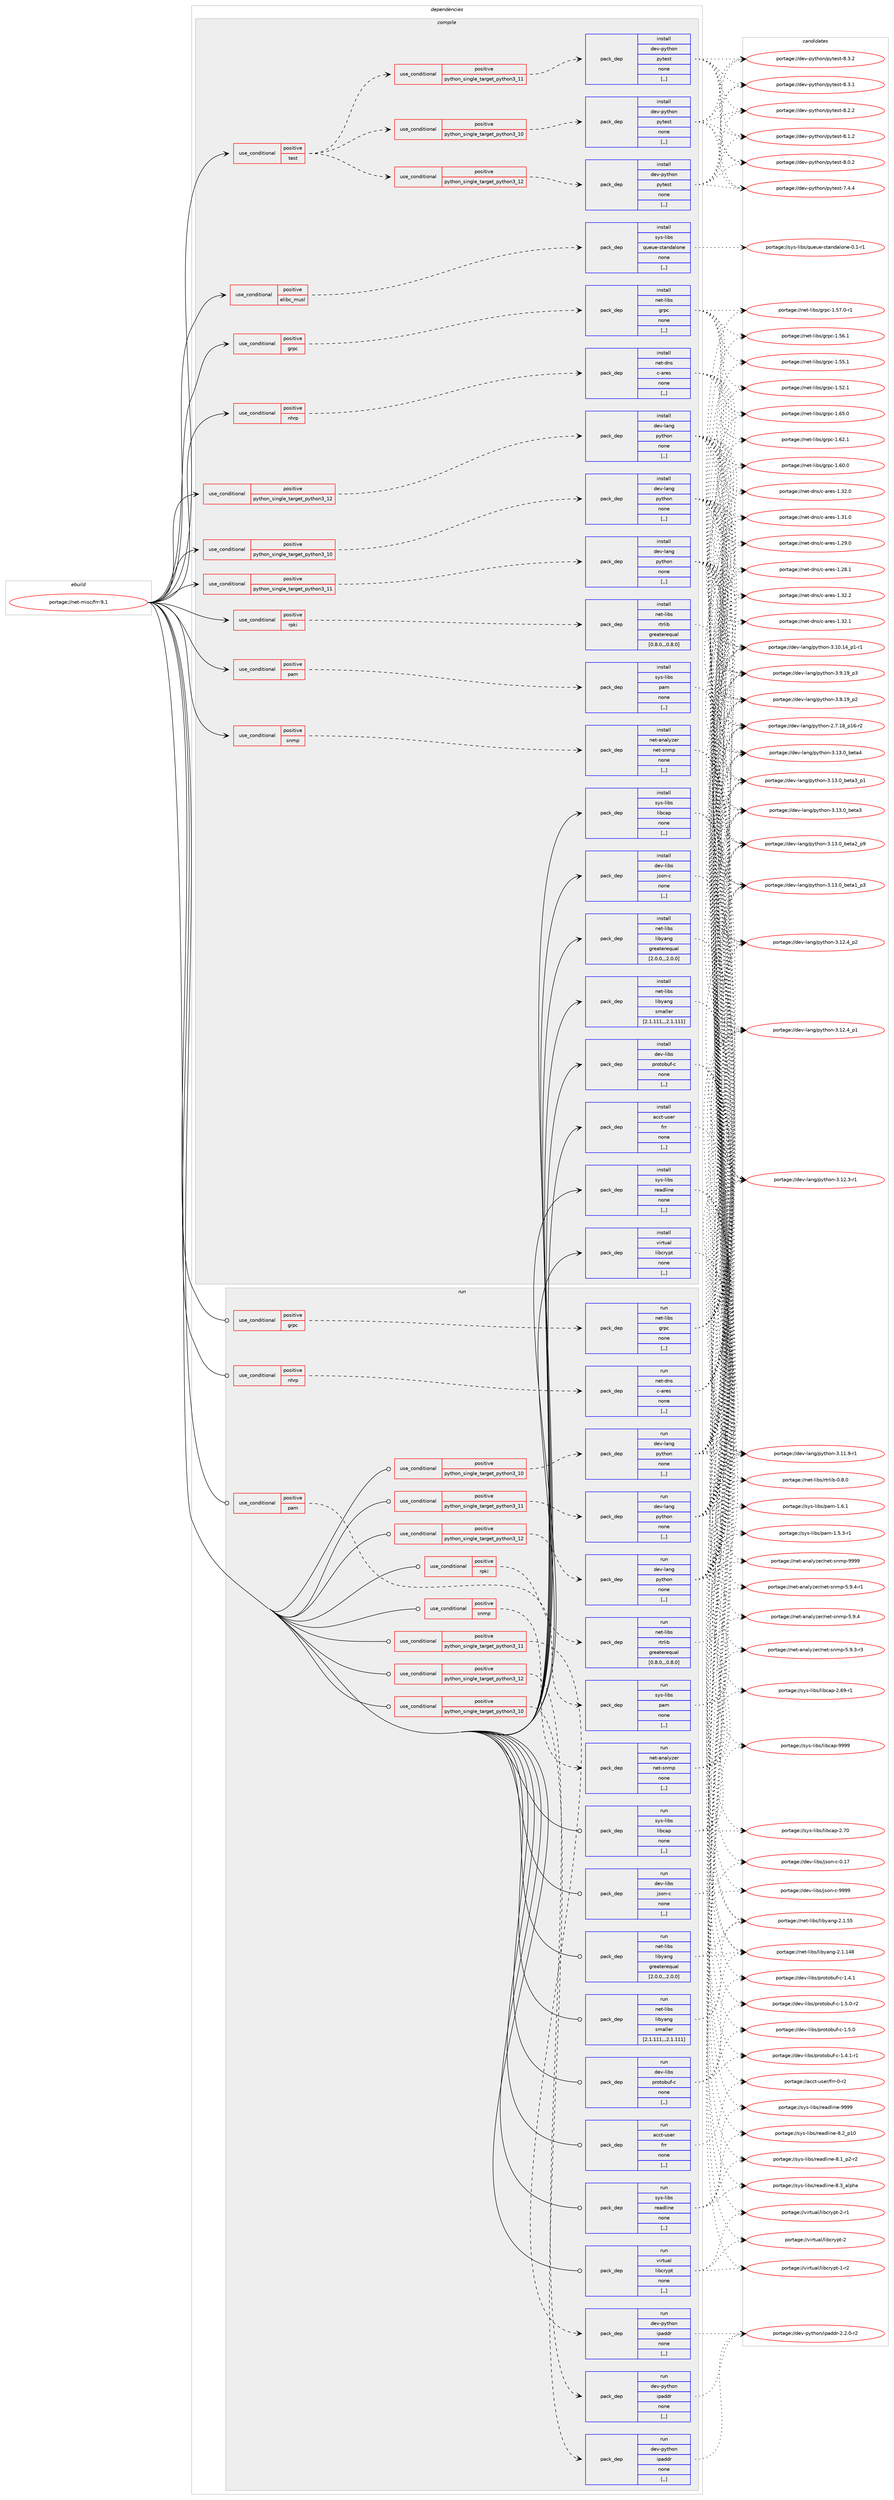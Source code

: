 digraph prolog {

# *************
# Graph options
# *************

newrank=true;
concentrate=true;
compound=true;
graph [rankdir=LR,fontname=Helvetica,fontsize=10,ranksep=1.5];#, ranksep=2.5, nodesep=0.2];
edge  [arrowhead=vee];
node  [fontname=Helvetica,fontsize=10];

# **********
# The ebuild
# **********

subgraph cluster_leftcol {
color=gray;
label=<<i>ebuild</i>>;
id [label="portage://net-misc/frr-9.1", color=red, width=4, href="../net-misc/frr-9.1.svg"];
}

# ****************
# The dependencies
# ****************

subgraph cluster_midcol {
color=gray;
label=<<i>dependencies</i>>;
subgraph cluster_compile {
fillcolor="#eeeeee";
style=filled;
label=<<i>compile</i>>;
subgraph cond97403 {
dependency370150 [label=<<TABLE BORDER="0" CELLBORDER="1" CELLSPACING="0" CELLPADDING="4"><TR><TD ROWSPAN="3" CELLPADDING="10">use_conditional</TD></TR><TR><TD>positive</TD></TR><TR><TD>elibc_musl</TD></TR></TABLE>>, shape=none, color=red];
subgraph pack270086 {
dependency370151 [label=<<TABLE BORDER="0" CELLBORDER="1" CELLSPACING="0" CELLPADDING="4" WIDTH="220"><TR><TD ROWSPAN="6" CELLPADDING="30">pack_dep</TD></TR><TR><TD WIDTH="110">install</TD></TR><TR><TD>sys-libs</TD></TR><TR><TD>queue-standalone</TD></TR><TR><TD>none</TD></TR><TR><TD>[,,]</TD></TR></TABLE>>, shape=none, color=blue];
}
dependency370150:e -> dependency370151:w [weight=20,style="dashed",arrowhead="vee"];
}
id:e -> dependency370150:w [weight=20,style="solid",arrowhead="vee"];
subgraph cond97404 {
dependency370152 [label=<<TABLE BORDER="0" CELLBORDER="1" CELLSPACING="0" CELLPADDING="4"><TR><TD ROWSPAN="3" CELLPADDING="10">use_conditional</TD></TR><TR><TD>positive</TD></TR><TR><TD>grpc</TD></TR></TABLE>>, shape=none, color=red];
subgraph pack270087 {
dependency370153 [label=<<TABLE BORDER="0" CELLBORDER="1" CELLSPACING="0" CELLPADDING="4" WIDTH="220"><TR><TD ROWSPAN="6" CELLPADDING="30">pack_dep</TD></TR><TR><TD WIDTH="110">install</TD></TR><TR><TD>net-libs</TD></TR><TR><TD>grpc</TD></TR><TR><TD>none</TD></TR><TR><TD>[,,]</TD></TR></TABLE>>, shape=none, color=blue];
}
dependency370152:e -> dependency370153:w [weight=20,style="dashed",arrowhead="vee"];
}
id:e -> dependency370152:w [weight=20,style="solid",arrowhead="vee"];
subgraph cond97405 {
dependency370154 [label=<<TABLE BORDER="0" CELLBORDER="1" CELLSPACING="0" CELLPADDING="4"><TR><TD ROWSPAN="3" CELLPADDING="10">use_conditional</TD></TR><TR><TD>positive</TD></TR><TR><TD>nhrp</TD></TR></TABLE>>, shape=none, color=red];
subgraph pack270088 {
dependency370155 [label=<<TABLE BORDER="0" CELLBORDER="1" CELLSPACING="0" CELLPADDING="4" WIDTH="220"><TR><TD ROWSPAN="6" CELLPADDING="30">pack_dep</TD></TR><TR><TD WIDTH="110">install</TD></TR><TR><TD>net-dns</TD></TR><TR><TD>c-ares</TD></TR><TR><TD>none</TD></TR><TR><TD>[,,]</TD></TR></TABLE>>, shape=none, color=blue];
}
dependency370154:e -> dependency370155:w [weight=20,style="dashed",arrowhead="vee"];
}
id:e -> dependency370154:w [weight=20,style="solid",arrowhead="vee"];
subgraph cond97406 {
dependency370156 [label=<<TABLE BORDER="0" CELLBORDER="1" CELLSPACING="0" CELLPADDING="4"><TR><TD ROWSPAN="3" CELLPADDING="10">use_conditional</TD></TR><TR><TD>positive</TD></TR><TR><TD>pam</TD></TR></TABLE>>, shape=none, color=red];
subgraph pack270089 {
dependency370157 [label=<<TABLE BORDER="0" CELLBORDER="1" CELLSPACING="0" CELLPADDING="4" WIDTH="220"><TR><TD ROWSPAN="6" CELLPADDING="30">pack_dep</TD></TR><TR><TD WIDTH="110">install</TD></TR><TR><TD>sys-libs</TD></TR><TR><TD>pam</TD></TR><TR><TD>none</TD></TR><TR><TD>[,,]</TD></TR></TABLE>>, shape=none, color=blue];
}
dependency370156:e -> dependency370157:w [weight=20,style="dashed",arrowhead="vee"];
}
id:e -> dependency370156:w [weight=20,style="solid",arrowhead="vee"];
subgraph cond97407 {
dependency370158 [label=<<TABLE BORDER="0" CELLBORDER="1" CELLSPACING="0" CELLPADDING="4"><TR><TD ROWSPAN="3" CELLPADDING="10">use_conditional</TD></TR><TR><TD>positive</TD></TR><TR><TD>python_single_target_python3_10</TD></TR></TABLE>>, shape=none, color=red];
subgraph pack270090 {
dependency370159 [label=<<TABLE BORDER="0" CELLBORDER="1" CELLSPACING="0" CELLPADDING="4" WIDTH="220"><TR><TD ROWSPAN="6" CELLPADDING="30">pack_dep</TD></TR><TR><TD WIDTH="110">install</TD></TR><TR><TD>dev-lang</TD></TR><TR><TD>python</TD></TR><TR><TD>none</TD></TR><TR><TD>[,,]</TD></TR></TABLE>>, shape=none, color=blue];
}
dependency370158:e -> dependency370159:w [weight=20,style="dashed",arrowhead="vee"];
}
id:e -> dependency370158:w [weight=20,style="solid",arrowhead="vee"];
subgraph cond97408 {
dependency370160 [label=<<TABLE BORDER="0" CELLBORDER="1" CELLSPACING="0" CELLPADDING="4"><TR><TD ROWSPAN="3" CELLPADDING="10">use_conditional</TD></TR><TR><TD>positive</TD></TR><TR><TD>python_single_target_python3_11</TD></TR></TABLE>>, shape=none, color=red];
subgraph pack270091 {
dependency370161 [label=<<TABLE BORDER="0" CELLBORDER="1" CELLSPACING="0" CELLPADDING="4" WIDTH="220"><TR><TD ROWSPAN="6" CELLPADDING="30">pack_dep</TD></TR><TR><TD WIDTH="110">install</TD></TR><TR><TD>dev-lang</TD></TR><TR><TD>python</TD></TR><TR><TD>none</TD></TR><TR><TD>[,,]</TD></TR></TABLE>>, shape=none, color=blue];
}
dependency370160:e -> dependency370161:w [weight=20,style="dashed",arrowhead="vee"];
}
id:e -> dependency370160:w [weight=20,style="solid",arrowhead="vee"];
subgraph cond97409 {
dependency370162 [label=<<TABLE BORDER="0" CELLBORDER="1" CELLSPACING="0" CELLPADDING="4"><TR><TD ROWSPAN="3" CELLPADDING="10">use_conditional</TD></TR><TR><TD>positive</TD></TR><TR><TD>python_single_target_python3_12</TD></TR></TABLE>>, shape=none, color=red];
subgraph pack270092 {
dependency370163 [label=<<TABLE BORDER="0" CELLBORDER="1" CELLSPACING="0" CELLPADDING="4" WIDTH="220"><TR><TD ROWSPAN="6" CELLPADDING="30">pack_dep</TD></TR><TR><TD WIDTH="110">install</TD></TR><TR><TD>dev-lang</TD></TR><TR><TD>python</TD></TR><TR><TD>none</TD></TR><TR><TD>[,,]</TD></TR></TABLE>>, shape=none, color=blue];
}
dependency370162:e -> dependency370163:w [weight=20,style="dashed",arrowhead="vee"];
}
id:e -> dependency370162:w [weight=20,style="solid",arrowhead="vee"];
subgraph cond97410 {
dependency370164 [label=<<TABLE BORDER="0" CELLBORDER="1" CELLSPACING="0" CELLPADDING="4"><TR><TD ROWSPAN="3" CELLPADDING="10">use_conditional</TD></TR><TR><TD>positive</TD></TR><TR><TD>rpki</TD></TR></TABLE>>, shape=none, color=red];
subgraph pack270093 {
dependency370165 [label=<<TABLE BORDER="0" CELLBORDER="1" CELLSPACING="0" CELLPADDING="4" WIDTH="220"><TR><TD ROWSPAN="6" CELLPADDING="30">pack_dep</TD></TR><TR><TD WIDTH="110">install</TD></TR><TR><TD>net-libs</TD></TR><TR><TD>rtrlib</TD></TR><TR><TD>greaterequal</TD></TR><TR><TD>[0.8.0,,,0.8.0]</TD></TR></TABLE>>, shape=none, color=blue];
}
dependency370164:e -> dependency370165:w [weight=20,style="dashed",arrowhead="vee"];
}
id:e -> dependency370164:w [weight=20,style="solid",arrowhead="vee"];
subgraph cond97411 {
dependency370166 [label=<<TABLE BORDER="0" CELLBORDER="1" CELLSPACING="0" CELLPADDING="4"><TR><TD ROWSPAN="3" CELLPADDING="10">use_conditional</TD></TR><TR><TD>positive</TD></TR><TR><TD>snmp</TD></TR></TABLE>>, shape=none, color=red];
subgraph pack270094 {
dependency370167 [label=<<TABLE BORDER="0" CELLBORDER="1" CELLSPACING="0" CELLPADDING="4" WIDTH="220"><TR><TD ROWSPAN="6" CELLPADDING="30">pack_dep</TD></TR><TR><TD WIDTH="110">install</TD></TR><TR><TD>net-analyzer</TD></TR><TR><TD>net-snmp</TD></TR><TR><TD>none</TD></TR><TR><TD>[,,]</TD></TR></TABLE>>, shape=none, color=blue];
}
dependency370166:e -> dependency370167:w [weight=20,style="dashed",arrowhead="vee"];
}
id:e -> dependency370166:w [weight=20,style="solid",arrowhead="vee"];
subgraph cond97412 {
dependency370168 [label=<<TABLE BORDER="0" CELLBORDER="1" CELLSPACING="0" CELLPADDING="4"><TR><TD ROWSPAN="3" CELLPADDING="10">use_conditional</TD></TR><TR><TD>positive</TD></TR><TR><TD>test</TD></TR></TABLE>>, shape=none, color=red];
subgraph cond97413 {
dependency370169 [label=<<TABLE BORDER="0" CELLBORDER="1" CELLSPACING="0" CELLPADDING="4"><TR><TD ROWSPAN="3" CELLPADDING="10">use_conditional</TD></TR><TR><TD>positive</TD></TR><TR><TD>python_single_target_python3_10</TD></TR></TABLE>>, shape=none, color=red];
subgraph pack270095 {
dependency370170 [label=<<TABLE BORDER="0" CELLBORDER="1" CELLSPACING="0" CELLPADDING="4" WIDTH="220"><TR><TD ROWSPAN="6" CELLPADDING="30">pack_dep</TD></TR><TR><TD WIDTH="110">install</TD></TR><TR><TD>dev-python</TD></TR><TR><TD>pytest</TD></TR><TR><TD>none</TD></TR><TR><TD>[,,]</TD></TR></TABLE>>, shape=none, color=blue];
}
dependency370169:e -> dependency370170:w [weight=20,style="dashed",arrowhead="vee"];
}
dependency370168:e -> dependency370169:w [weight=20,style="dashed",arrowhead="vee"];
subgraph cond97414 {
dependency370171 [label=<<TABLE BORDER="0" CELLBORDER="1" CELLSPACING="0" CELLPADDING="4"><TR><TD ROWSPAN="3" CELLPADDING="10">use_conditional</TD></TR><TR><TD>positive</TD></TR><TR><TD>python_single_target_python3_11</TD></TR></TABLE>>, shape=none, color=red];
subgraph pack270096 {
dependency370172 [label=<<TABLE BORDER="0" CELLBORDER="1" CELLSPACING="0" CELLPADDING="4" WIDTH="220"><TR><TD ROWSPAN="6" CELLPADDING="30">pack_dep</TD></TR><TR><TD WIDTH="110">install</TD></TR><TR><TD>dev-python</TD></TR><TR><TD>pytest</TD></TR><TR><TD>none</TD></TR><TR><TD>[,,]</TD></TR></TABLE>>, shape=none, color=blue];
}
dependency370171:e -> dependency370172:w [weight=20,style="dashed",arrowhead="vee"];
}
dependency370168:e -> dependency370171:w [weight=20,style="dashed",arrowhead="vee"];
subgraph cond97415 {
dependency370173 [label=<<TABLE BORDER="0" CELLBORDER="1" CELLSPACING="0" CELLPADDING="4"><TR><TD ROWSPAN="3" CELLPADDING="10">use_conditional</TD></TR><TR><TD>positive</TD></TR><TR><TD>python_single_target_python3_12</TD></TR></TABLE>>, shape=none, color=red];
subgraph pack270097 {
dependency370174 [label=<<TABLE BORDER="0" CELLBORDER="1" CELLSPACING="0" CELLPADDING="4" WIDTH="220"><TR><TD ROWSPAN="6" CELLPADDING="30">pack_dep</TD></TR><TR><TD WIDTH="110">install</TD></TR><TR><TD>dev-python</TD></TR><TR><TD>pytest</TD></TR><TR><TD>none</TD></TR><TR><TD>[,,]</TD></TR></TABLE>>, shape=none, color=blue];
}
dependency370173:e -> dependency370174:w [weight=20,style="dashed",arrowhead="vee"];
}
dependency370168:e -> dependency370173:w [weight=20,style="dashed",arrowhead="vee"];
}
id:e -> dependency370168:w [weight=20,style="solid",arrowhead="vee"];
subgraph pack270098 {
dependency370175 [label=<<TABLE BORDER="0" CELLBORDER="1" CELLSPACING="0" CELLPADDING="4" WIDTH="220"><TR><TD ROWSPAN="6" CELLPADDING="30">pack_dep</TD></TR><TR><TD WIDTH="110">install</TD></TR><TR><TD>acct-user</TD></TR><TR><TD>frr</TD></TR><TR><TD>none</TD></TR><TR><TD>[,,]</TD></TR></TABLE>>, shape=none, color=blue];
}
id:e -> dependency370175:w [weight=20,style="solid",arrowhead="vee"];
subgraph pack270099 {
dependency370176 [label=<<TABLE BORDER="0" CELLBORDER="1" CELLSPACING="0" CELLPADDING="4" WIDTH="220"><TR><TD ROWSPAN="6" CELLPADDING="30">pack_dep</TD></TR><TR><TD WIDTH="110">install</TD></TR><TR><TD>dev-libs</TD></TR><TR><TD>json-c</TD></TR><TR><TD>none</TD></TR><TR><TD>[,,]</TD></TR></TABLE>>, shape=none, color=blue];
}
id:e -> dependency370176:w [weight=20,style="solid",arrowhead="vee"];
subgraph pack270100 {
dependency370177 [label=<<TABLE BORDER="0" CELLBORDER="1" CELLSPACING="0" CELLPADDING="4" WIDTH="220"><TR><TD ROWSPAN="6" CELLPADDING="30">pack_dep</TD></TR><TR><TD WIDTH="110">install</TD></TR><TR><TD>dev-libs</TD></TR><TR><TD>protobuf-c</TD></TR><TR><TD>none</TD></TR><TR><TD>[,,]</TD></TR></TABLE>>, shape=none, color=blue];
}
id:e -> dependency370177:w [weight=20,style="solid",arrowhead="vee"];
subgraph pack270101 {
dependency370178 [label=<<TABLE BORDER="0" CELLBORDER="1" CELLSPACING="0" CELLPADDING="4" WIDTH="220"><TR><TD ROWSPAN="6" CELLPADDING="30">pack_dep</TD></TR><TR><TD WIDTH="110">install</TD></TR><TR><TD>net-libs</TD></TR><TR><TD>libyang</TD></TR><TR><TD>greaterequal</TD></TR><TR><TD>[2.0.0,,,2.0.0]</TD></TR></TABLE>>, shape=none, color=blue];
}
id:e -> dependency370178:w [weight=20,style="solid",arrowhead="vee"];
subgraph pack270102 {
dependency370179 [label=<<TABLE BORDER="0" CELLBORDER="1" CELLSPACING="0" CELLPADDING="4" WIDTH="220"><TR><TD ROWSPAN="6" CELLPADDING="30">pack_dep</TD></TR><TR><TD WIDTH="110">install</TD></TR><TR><TD>net-libs</TD></TR><TR><TD>libyang</TD></TR><TR><TD>smaller</TD></TR><TR><TD>[2.1.111,,,2.1.111]</TD></TR></TABLE>>, shape=none, color=blue];
}
id:e -> dependency370179:w [weight=20,style="solid",arrowhead="vee"];
subgraph pack270103 {
dependency370180 [label=<<TABLE BORDER="0" CELLBORDER="1" CELLSPACING="0" CELLPADDING="4" WIDTH="220"><TR><TD ROWSPAN="6" CELLPADDING="30">pack_dep</TD></TR><TR><TD WIDTH="110">install</TD></TR><TR><TD>sys-libs</TD></TR><TR><TD>libcap</TD></TR><TR><TD>none</TD></TR><TR><TD>[,,]</TD></TR></TABLE>>, shape=none, color=blue];
}
id:e -> dependency370180:w [weight=20,style="solid",arrowhead="vee"];
subgraph pack270104 {
dependency370181 [label=<<TABLE BORDER="0" CELLBORDER="1" CELLSPACING="0" CELLPADDING="4" WIDTH="220"><TR><TD ROWSPAN="6" CELLPADDING="30">pack_dep</TD></TR><TR><TD WIDTH="110">install</TD></TR><TR><TD>sys-libs</TD></TR><TR><TD>readline</TD></TR><TR><TD>none</TD></TR><TR><TD>[,,]</TD></TR></TABLE>>, shape=none, color=blue];
}
id:e -> dependency370181:w [weight=20,style="solid",arrowhead="vee"];
subgraph pack270105 {
dependency370182 [label=<<TABLE BORDER="0" CELLBORDER="1" CELLSPACING="0" CELLPADDING="4" WIDTH="220"><TR><TD ROWSPAN="6" CELLPADDING="30">pack_dep</TD></TR><TR><TD WIDTH="110">install</TD></TR><TR><TD>virtual</TD></TR><TR><TD>libcrypt</TD></TR><TR><TD>none</TD></TR><TR><TD>[,,]</TD></TR></TABLE>>, shape=none, color=blue];
}
id:e -> dependency370182:w [weight=20,style="solid",arrowhead="vee"];
}
subgraph cluster_compileandrun {
fillcolor="#eeeeee";
style=filled;
label=<<i>compile and run</i>>;
}
subgraph cluster_run {
fillcolor="#eeeeee";
style=filled;
label=<<i>run</i>>;
subgraph cond97416 {
dependency370183 [label=<<TABLE BORDER="0" CELLBORDER="1" CELLSPACING="0" CELLPADDING="4"><TR><TD ROWSPAN="3" CELLPADDING="10">use_conditional</TD></TR><TR><TD>positive</TD></TR><TR><TD>grpc</TD></TR></TABLE>>, shape=none, color=red];
subgraph pack270106 {
dependency370184 [label=<<TABLE BORDER="0" CELLBORDER="1" CELLSPACING="0" CELLPADDING="4" WIDTH="220"><TR><TD ROWSPAN="6" CELLPADDING="30">pack_dep</TD></TR><TR><TD WIDTH="110">run</TD></TR><TR><TD>net-libs</TD></TR><TR><TD>grpc</TD></TR><TR><TD>none</TD></TR><TR><TD>[,,]</TD></TR></TABLE>>, shape=none, color=blue];
}
dependency370183:e -> dependency370184:w [weight=20,style="dashed",arrowhead="vee"];
}
id:e -> dependency370183:w [weight=20,style="solid",arrowhead="odot"];
subgraph cond97417 {
dependency370185 [label=<<TABLE BORDER="0" CELLBORDER="1" CELLSPACING="0" CELLPADDING="4"><TR><TD ROWSPAN="3" CELLPADDING="10">use_conditional</TD></TR><TR><TD>positive</TD></TR><TR><TD>nhrp</TD></TR></TABLE>>, shape=none, color=red];
subgraph pack270107 {
dependency370186 [label=<<TABLE BORDER="0" CELLBORDER="1" CELLSPACING="0" CELLPADDING="4" WIDTH="220"><TR><TD ROWSPAN="6" CELLPADDING="30">pack_dep</TD></TR><TR><TD WIDTH="110">run</TD></TR><TR><TD>net-dns</TD></TR><TR><TD>c-ares</TD></TR><TR><TD>none</TD></TR><TR><TD>[,,]</TD></TR></TABLE>>, shape=none, color=blue];
}
dependency370185:e -> dependency370186:w [weight=20,style="dashed",arrowhead="vee"];
}
id:e -> dependency370185:w [weight=20,style="solid",arrowhead="odot"];
subgraph cond97418 {
dependency370187 [label=<<TABLE BORDER="0" CELLBORDER="1" CELLSPACING="0" CELLPADDING="4"><TR><TD ROWSPAN="3" CELLPADDING="10">use_conditional</TD></TR><TR><TD>positive</TD></TR><TR><TD>pam</TD></TR></TABLE>>, shape=none, color=red];
subgraph pack270108 {
dependency370188 [label=<<TABLE BORDER="0" CELLBORDER="1" CELLSPACING="0" CELLPADDING="4" WIDTH="220"><TR><TD ROWSPAN="6" CELLPADDING="30">pack_dep</TD></TR><TR><TD WIDTH="110">run</TD></TR><TR><TD>sys-libs</TD></TR><TR><TD>pam</TD></TR><TR><TD>none</TD></TR><TR><TD>[,,]</TD></TR></TABLE>>, shape=none, color=blue];
}
dependency370187:e -> dependency370188:w [weight=20,style="dashed",arrowhead="vee"];
}
id:e -> dependency370187:w [weight=20,style="solid",arrowhead="odot"];
subgraph cond97419 {
dependency370189 [label=<<TABLE BORDER="0" CELLBORDER="1" CELLSPACING="0" CELLPADDING="4"><TR><TD ROWSPAN="3" CELLPADDING="10">use_conditional</TD></TR><TR><TD>positive</TD></TR><TR><TD>python_single_target_python3_10</TD></TR></TABLE>>, shape=none, color=red];
subgraph pack270109 {
dependency370190 [label=<<TABLE BORDER="0" CELLBORDER="1" CELLSPACING="0" CELLPADDING="4" WIDTH="220"><TR><TD ROWSPAN="6" CELLPADDING="30">pack_dep</TD></TR><TR><TD WIDTH="110">run</TD></TR><TR><TD>dev-lang</TD></TR><TR><TD>python</TD></TR><TR><TD>none</TD></TR><TR><TD>[,,]</TD></TR></TABLE>>, shape=none, color=blue];
}
dependency370189:e -> dependency370190:w [weight=20,style="dashed",arrowhead="vee"];
}
id:e -> dependency370189:w [weight=20,style="solid",arrowhead="odot"];
subgraph cond97420 {
dependency370191 [label=<<TABLE BORDER="0" CELLBORDER="1" CELLSPACING="0" CELLPADDING="4"><TR><TD ROWSPAN="3" CELLPADDING="10">use_conditional</TD></TR><TR><TD>positive</TD></TR><TR><TD>python_single_target_python3_10</TD></TR></TABLE>>, shape=none, color=red];
subgraph pack270110 {
dependency370192 [label=<<TABLE BORDER="0" CELLBORDER="1" CELLSPACING="0" CELLPADDING="4" WIDTH="220"><TR><TD ROWSPAN="6" CELLPADDING="30">pack_dep</TD></TR><TR><TD WIDTH="110">run</TD></TR><TR><TD>dev-python</TD></TR><TR><TD>ipaddr</TD></TR><TR><TD>none</TD></TR><TR><TD>[,,]</TD></TR></TABLE>>, shape=none, color=blue];
}
dependency370191:e -> dependency370192:w [weight=20,style="dashed",arrowhead="vee"];
}
id:e -> dependency370191:w [weight=20,style="solid",arrowhead="odot"];
subgraph cond97421 {
dependency370193 [label=<<TABLE BORDER="0" CELLBORDER="1" CELLSPACING="0" CELLPADDING="4"><TR><TD ROWSPAN="3" CELLPADDING="10">use_conditional</TD></TR><TR><TD>positive</TD></TR><TR><TD>python_single_target_python3_11</TD></TR></TABLE>>, shape=none, color=red];
subgraph pack270111 {
dependency370194 [label=<<TABLE BORDER="0" CELLBORDER="1" CELLSPACING="0" CELLPADDING="4" WIDTH="220"><TR><TD ROWSPAN="6" CELLPADDING="30">pack_dep</TD></TR><TR><TD WIDTH="110">run</TD></TR><TR><TD>dev-lang</TD></TR><TR><TD>python</TD></TR><TR><TD>none</TD></TR><TR><TD>[,,]</TD></TR></TABLE>>, shape=none, color=blue];
}
dependency370193:e -> dependency370194:w [weight=20,style="dashed",arrowhead="vee"];
}
id:e -> dependency370193:w [weight=20,style="solid",arrowhead="odot"];
subgraph cond97422 {
dependency370195 [label=<<TABLE BORDER="0" CELLBORDER="1" CELLSPACING="0" CELLPADDING="4"><TR><TD ROWSPAN="3" CELLPADDING="10">use_conditional</TD></TR><TR><TD>positive</TD></TR><TR><TD>python_single_target_python3_11</TD></TR></TABLE>>, shape=none, color=red];
subgraph pack270112 {
dependency370196 [label=<<TABLE BORDER="0" CELLBORDER="1" CELLSPACING="0" CELLPADDING="4" WIDTH="220"><TR><TD ROWSPAN="6" CELLPADDING="30">pack_dep</TD></TR><TR><TD WIDTH="110">run</TD></TR><TR><TD>dev-python</TD></TR><TR><TD>ipaddr</TD></TR><TR><TD>none</TD></TR><TR><TD>[,,]</TD></TR></TABLE>>, shape=none, color=blue];
}
dependency370195:e -> dependency370196:w [weight=20,style="dashed",arrowhead="vee"];
}
id:e -> dependency370195:w [weight=20,style="solid",arrowhead="odot"];
subgraph cond97423 {
dependency370197 [label=<<TABLE BORDER="0" CELLBORDER="1" CELLSPACING="0" CELLPADDING="4"><TR><TD ROWSPAN="3" CELLPADDING="10">use_conditional</TD></TR><TR><TD>positive</TD></TR><TR><TD>python_single_target_python3_12</TD></TR></TABLE>>, shape=none, color=red];
subgraph pack270113 {
dependency370198 [label=<<TABLE BORDER="0" CELLBORDER="1" CELLSPACING="0" CELLPADDING="4" WIDTH="220"><TR><TD ROWSPAN="6" CELLPADDING="30">pack_dep</TD></TR><TR><TD WIDTH="110">run</TD></TR><TR><TD>dev-lang</TD></TR><TR><TD>python</TD></TR><TR><TD>none</TD></TR><TR><TD>[,,]</TD></TR></TABLE>>, shape=none, color=blue];
}
dependency370197:e -> dependency370198:w [weight=20,style="dashed",arrowhead="vee"];
}
id:e -> dependency370197:w [weight=20,style="solid",arrowhead="odot"];
subgraph cond97424 {
dependency370199 [label=<<TABLE BORDER="0" CELLBORDER="1" CELLSPACING="0" CELLPADDING="4"><TR><TD ROWSPAN="3" CELLPADDING="10">use_conditional</TD></TR><TR><TD>positive</TD></TR><TR><TD>python_single_target_python3_12</TD></TR></TABLE>>, shape=none, color=red];
subgraph pack270114 {
dependency370200 [label=<<TABLE BORDER="0" CELLBORDER="1" CELLSPACING="0" CELLPADDING="4" WIDTH="220"><TR><TD ROWSPAN="6" CELLPADDING="30">pack_dep</TD></TR><TR><TD WIDTH="110">run</TD></TR><TR><TD>dev-python</TD></TR><TR><TD>ipaddr</TD></TR><TR><TD>none</TD></TR><TR><TD>[,,]</TD></TR></TABLE>>, shape=none, color=blue];
}
dependency370199:e -> dependency370200:w [weight=20,style="dashed",arrowhead="vee"];
}
id:e -> dependency370199:w [weight=20,style="solid",arrowhead="odot"];
subgraph cond97425 {
dependency370201 [label=<<TABLE BORDER="0" CELLBORDER="1" CELLSPACING="0" CELLPADDING="4"><TR><TD ROWSPAN="3" CELLPADDING="10">use_conditional</TD></TR><TR><TD>positive</TD></TR><TR><TD>rpki</TD></TR></TABLE>>, shape=none, color=red];
subgraph pack270115 {
dependency370202 [label=<<TABLE BORDER="0" CELLBORDER="1" CELLSPACING="0" CELLPADDING="4" WIDTH="220"><TR><TD ROWSPAN="6" CELLPADDING="30">pack_dep</TD></TR><TR><TD WIDTH="110">run</TD></TR><TR><TD>net-libs</TD></TR><TR><TD>rtrlib</TD></TR><TR><TD>greaterequal</TD></TR><TR><TD>[0.8.0,,,0.8.0]</TD></TR></TABLE>>, shape=none, color=blue];
}
dependency370201:e -> dependency370202:w [weight=20,style="dashed",arrowhead="vee"];
}
id:e -> dependency370201:w [weight=20,style="solid",arrowhead="odot"];
subgraph cond97426 {
dependency370203 [label=<<TABLE BORDER="0" CELLBORDER="1" CELLSPACING="0" CELLPADDING="4"><TR><TD ROWSPAN="3" CELLPADDING="10">use_conditional</TD></TR><TR><TD>positive</TD></TR><TR><TD>snmp</TD></TR></TABLE>>, shape=none, color=red];
subgraph pack270116 {
dependency370204 [label=<<TABLE BORDER="0" CELLBORDER="1" CELLSPACING="0" CELLPADDING="4" WIDTH="220"><TR><TD ROWSPAN="6" CELLPADDING="30">pack_dep</TD></TR><TR><TD WIDTH="110">run</TD></TR><TR><TD>net-analyzer</TD></TR><TR><TD>net-snmp</TD></TR><TR><TD>none</TD></TR><TR><TD>[,,]</TD></TR></TABLE>>, shape=none, color=blue];
}
dependency370203:e -> dependency370204:w [weight=20,style="dashed",arrowhead="vee"];
}
id:e -> dependency370203:w [weight=20,style="solid",arrowhead="odot"];
subgraph pack270117 {
dependency370205 [label=<<TABLE BORDER="0" CELLBORDER="1" CELLSPACING="0" CELLPADDING="4" WIDTH="220"><TR><TD ROWSPAN="6" CELLPADDING="30">pack_dep</TD></TR><TR><TD WIDTH="110">run</TD></TR><TR><TD>acct-user</TD></TR><TR><TD>frr</TD></TR><TR><TD>none</TD></TR><TR><TD>[,,]</TD></TR></TABLE>>, shape=none, color=blue];
}
id:e -> dependency370205:w [weight=20,style="solid",arrowhead="odot"];
subgraph pack270118 {
dependency370206 [label=<<TABLE BORDER="0" CELLBORDER="1" CELLSPACING="0" CELLPADDING="4" WIDTH="220"><TR><TD ROWSPAN="6" CELLPADDING="30">pack_dep</TD></TR><TR><TD WIDTH="110">run</TD></TR><TR><TD>dev-libs</TD></TR><TR><TD>json-c</TD></TR><TR><TD>none</TD></TR><TR><TD>[,,]</TD></TR></TABLE>>, shape=none, color=blue];
}
id:e -> dependency370206:w [weight=20,style="solid",arrowhead="odot"];
subgraph pack270119 {
dependency370207 [label=<<TABLE BORDER="0" CELLBORDER="1" CELLSPACING="0" CELLPADDING="4" WIDTH="220"><TR><TD ROWSPAN="6" CELLPADDING="30">pack_dep</TD></TR><TR><TD WIDTH="110">run</TD></TR><TR><TD>dev-libs</TD></TR><TR><TD>protobuf-c</TD></TR><TR><TD>none</TD></TR><TR><TD>[,,]</TD></TR></TABLE>>, shape=none, color=blue];
}
id:e -> dependency370207:w [weight=20,style="solid",arrowhead="odot"];
subgraph pack270120 {
dependency370208 [label=<<TABLE BORDER="0" CELLBORDER="1" CELLSPACING="0" CELLPADDING="4" WIDTH="220"><TR><TD ROWSPAN="6" CELLPADDING="30">pack_dep</TD></TR><TR><TD WIDTH="110">run</TD></TR><TR><TD>net-libs</TD></TR><TR><TD>libyang</TD></TR><TR><TD>greaterequal</TD></TR><TR><TD>[2.0.0,,,2.0.0]</TD></TR></TABLE>>, shape=none, color=blue];
}
id:e -> dependency370208:w [weight=20,style="solid",arrowhead="odot"];
subgraph pack270121 {
dependency370209 [label=<<TABLE BORDER="0" CELLBORDER="1" CELLSPACING="0" CELLPADDING="4" WIDTH="220"><TR><TD ROWSPAN="6" CELLPADDING="30">pack_dep</TD></TR><TR><TD WIDTH="110">run</TD></TR><TR><TD>net-libs</TD></TR><TR><TD>libyang</TD></TR><TR><TD>smaller</TD></TR><TR><TD>[2.1.111,,,2.1.111]</TD></TR></TABLE>>, shape=none, color=blue];
}
id:e -> dependency370209:w [weight=20,style="solid",arrowhead="odot"];
subgraph pack270122 {
dependency370210 [label=<<TABLE BORDER="0" CELLBORDER="1" CELLSPACING="0" CELLPADDING="4" WIDTH="220"><TR><TD ROWSPAN="6" CELLPADDING="30">pack_dep</TD></TR><TR><TD WIDTH="110">run</TD></TR><TR><TD>sys-libs</TD></TR><TR><TD>libcap</TD></TR><TR><TD>none</TD></TR><TR><TD>[,,]</TD></TR></TABLE>>, shape=none, color=blue];
}
id:e -> dependency370210:w [weight=20,style="solid",arrowhead="odot"];
subgraph pack270123 {
dependency370211 [label=<<TABLE BORDER="0" CELLBORDER="1" CELLSPACING="0" CELLPADDING="4" WIDTH="220"><TR><TD ROWSPAN="6" CELLPADDING="30">pack_dep</TD></TR><TR><TD WIDTH="110">run</TD></TR><TR><TD>sys-libs</TD></TR><TR><TD>readline</TD></TR><TR><TD>none</TD></TR><TR><TD>[,,]</TD></TR></TABLE>>, shape=none, color=blue];
}
id:e -> dependency370211:w [weight=20,style="solid",arrowhead="odot"];
subgraph pack270124 {
dependency370212 [label=<<TABLE BORDER="0" CELLBORDER="1" CELLSPACING="0" CELLPADDING="4" WIDTH="220"><TR><TD ROWSPAN="6" CELLPADDING="30">pack_dep</TD></TR><TR><TD WIDTH="110">run</TD></TR><TR><TD>virtual</TD></TR><TR><TD>libcrypt</TD></TR><TR><TD>none</TD></TR><TR><TD>[,,]</TD></TR></TABLE>>, shape=none, color=blue];
}
id:e -> dependency370212:w [weight=20,style="solid",arrowhead="odot"];
}
}

# **************
# The candidates
# **************

subgraph cluster_choices {
rank=same;
color=gray;
label=<<i>candidates</i>>;

subgraph choice270086 {
color=black;
nodesep=1;
choice115121115451081059811547113117101117101451151169711010097108111110101454846494511449 [label="portage://sys-libs/queue-standalone-0.1-r1", color=red, width=4,href="../sys-libs/queue-standalone-0.1-r1.svg"];
dependency370151:e -> choice115121115451081059811547113117101117101451151169711010097108111110101454846494511449:w [style=dotted,weight="100"];
}
subgraph choice270087 {
color=black;
nodesep=1;
choice1101011164510810598115471031141129945494654534648 [label="portage://net-libs/grpc-1.65.0", color=red, width=4,href="../net-libs/grpc-1.65.0.svg"];
choice1101011164510810598115471031141129945494654504649 [label="portage://net-libs/grpc-1.62.1", color=red, width=4,href="../net-libs/grpc-1.62.1.svg"];
choice1101011164510810598115471031141129945494654484648 [label="portage://net-libs/grpc-1.60.0", color=red, width=4,href="../net-libs/grpc-1.60.0.svg"];
choice11010111645108105981154710311411299454946535546484511449 [label="portage://net-libs/grpc-1.57.0-r1", color=red, width=4,href="../net-libs/grpc-1.57.0-r1.svg"];
choice1101011164510810598115471031141129945494653544649 [label="portage://net-libs/grpc-1.56.1", color=red, width=4,href="../net-libs/grpc-1.56.1.svg"];
choice1101011164510810598115471031141129945494653534649 [label="portage://net-libs/grpc-1.55.1", color=red, width=4,href="../net-libs/grpc-1.55.1.svg"];
choice1101011164510810598115471031141129945494653504649 [label="portage://net-libs/grpc-1.52.1", color=red, width=4,href="../net-libs/grpc-1.52.1.svg"];
dependency370153:e -> choice1101011164510810598115471031141129945494654534648:w [style=dotted,weight="100"];
dependency370153:e -> choice1101011164510810598115471031141129945494654504649:w [style=dotted,weight="100"];
dependency370153:e -> choice1101011164510810598115471031141129945494654484648:w [style=dotted,weight="100"];
dependency370153:e -> choice11010111645108105981154710311411299454946535546484511449:w [style=dotted,weight="100"];
dependency370153:e -> choice1101011164510810598115471031141129945494653544649:w [style=dotted,weight="100"];
dependency370153:e -> choice1101011164510810598115471031141129945494653534649:w [style=dotted,weight="100"];
dependency370153:e -> choice1101011164510810598115471031141129945494653504649:w [style=dotted,weight="100"];
}
subgraph choice270088 {
color=black;
nodesep=1;
choice110101116451001101154799459711410111545494651504650 [label="portage://net-dns/c-ares-1.32.2", color=red, width=4,href="../net-dns/c-ares-1.32.2.svg"];
choice110101116451001101154799459711410111545494651504649 [label="portage://net-dns/c-ares-1.32.1", color=red, width=4,href="../net-dns/c-ares-1.32.1.svg"];
choice110101116451001101154799459711410111545494651504648 [label="portage://net-dns/c-ares-1.32.0", color=red, width=4,href="../net-dns/c-ares-1.32.0.svg"];
choice110101116451001101154799459711410111545494651494648 [label="portage://net-dns/c-ares-1.31.0", color=red, width=4,href="../net-dns/c-ares-1.31.0.svg"];
choice110101116451001101154799459711410111545494650574648 [label="portage://net-dns/c-ares-1.29.0", color=red, width=4,href="../net-dns/c-ares-1.29.0.svg"];
choice110101116451001101154799459711410111545494650564649 [label="portage://net-dns/c-ares-1.28.1", color=red, width=4,href="../net-dns/c-ares-1.28.1.svg"];
dependency370155:e -> choice110101116451001101154799459711410111545494651504650:w [style=dotted,weight="100"];
dependency370155:e -> choice110101116451001101154799459711410111545494651504649:w [style=dotted,weight="100"];
dependency370155:e -> choice110101116451001101154799459711410111545494651504648:w [style=dotted,weight="100"];
dependency370155:e -> choice110101116451001101154799459711410111545494651494648:w [style=dotted,weight="100"];
dependency370155:e -> choice110101116451001101154799459711410111545494650574648:w [style=dotted,weight="100"];
dependency370155:e -> choice110101116451001101154799459711410111545494650564649:w [style=dotted,weight="100"];
}
subgraph choice270089 {
color=black;
nodesep=1;
choice11512111545108105981154711297109454946544649 [label="portage://sys-libs/pam-1.6.1", color=red, width=4,href="../sys-libs/pam-1.6.1.svg"];
choice115121115451081059811547112971094549465346514511449 [label="portage://sys-libs/pam-1.5.3-r1", color=red, width=4,href="../sys-libs/pam-1.5.3-r1.svg"];
dependency370157:e -> choice11512111545108105981154711297109454946544649:w [style=dotted,weight="100"];
dependency370157:e -> choice115121115451081059811547112971094549465346514511449:w [style=dotted,weight="100"];
}
subgraph choice270090 {
color=black;
nodesep=1;
choice1001011184510897110103471121211161041111104551464951464895981011169752 [label="portage://dev-lang/python-3.13.0_beta4", color=red, width=4,href="../dev-lang/python-3.13.0_beta4.svg"];
choice10010111845108971101034711212111610411111045514649514648959810111697519511249 [label="portage://dev-lang/python-3.13.0_beta3_p1", color=red, width=4,href="../dev-lang/python-3.13.0_beta3_p1.svg"];
choice1001011184510897110103471121211161041111104551464951464895981011169751 [label="portage://dev-lang/python-3.13.0_beta3", color=red, width=4,href="../dev-lang/python-3.13.0_beta3.svg"];
choice10010111845108971101034711212111610411111045514649514648959810111697509511257 [label="portage://dev-lang/python-3.13.0_beta2_p9", color=red, width=4,href="../dev-lang/python-3.13.0_beta2_p9.svg"];
choice10010111845108971101034711212111610411111045514649514648959810111697499511251 [label="portage://dev-lang/python-3.13.0_beta1_p3", color=red, width=4,href="../dev-lang/python-3.13.0_beta1_p3.svg"];
choice100101118451089711010347112121116104111110455146495046529511250 [label="portage://dev-lang/python-3.12.4_p2", color=red, width=4,href="../dev-lang/python-3.12.4_p2.svg"];
choice100101118451089711010347112121116104111110455146495046529511249 [label="portage://dev-lang/python-3.12.4_p1", color=red, width=4,href="../dev-lang/python-3.12.4_p1.svg"];
choice100101118451089711010347112121116104111110455146495046514511449 [label="portage://dev-lang/python-3.12.3-r1", color=red, width=4,href="../dev-lang/python-3.12.3-r1.svg"];
choice100101118451089711010347112121116104111110455146494946574511449 [label="portage://dev-lang/python-3.11.9-r1", color=red, width=4,href="../dev-lang/python-3.11.9-r1.svg"];
choice100101118451089711010347112121116104111110455146494846495295112494511449 [label="portage://dev-lang/python-3.10.14_p1-r1", color=red, width=4,href="../dev-lang/python-3.10.14_p1-r1.svg"];
choice100101118451089711010347112121116104111110455146574649579511251 [label="portage://dev-lang/python-3.9.19_p3", color=red, width=4,href="../dev-lang/python-3.9.19_p3.svg"];
choice100101118451089711010347112121116104111110455146564649579511250 [label="portage://dev-lang/python-3.8.19_p2", color=red, width=4,href="../dev-lang/python-3.8.19_p2.svg"];
choice100101118451089711010347112121116104111110455046554649569511249544511450 [label="portage://dev-lang/python-2.7.18_p16-r2", color=red, width=4,href="../dev-lang/python-2.7.18_p16-r2.svg"];
dependency370159:e -> choice1001011184510897110103471121211161041111104551464951464895981011169752:w [style=dotted,weight="100"];
dependency370159:e -> choice10010111845108971101034711212111610411111045514649514648959810111697519511249:w [style=dotted,weight="100"];
dependency370159:e -> choice1001011184510897110103471121211161041111104551464951464895981011169751:w [style=dotted,weight="100"];
dependency370159:e -> choice10010111845108971101034711212111610411111045514649514648959810111697509511257:w [style=dotted,weight="100"];
dependency370159:e -> choice10010111845108971101034711212111610411111045514649514648959810111697499511251:w [style=dotted,weight="100"];
dependency370159:e -> choice100101118451089711010347112121116104111110455146495046529511250:w [style=dotted,weight="100"];
dependency370159:e -> choice100101118451089711010347112121116104111110455146495046529511249:w [style=dotted,weight="100"];
dependency370159:e -> choice100101118451089711010347112121116104111110455146495046514511449:w [style=dotted,weight="100"];
dependency370159:e -> choice100101118451089711010347112121116104111110455146494946574511449:w [style=dotted,weight="100"];
dependency370159:e -> choice100101118451089711010347112121116104111110455146494846495295112494511449:w [style=dotted,weight="100"];
dependency370159:e -> choice100101118451089711010347112121116104111110455146574649579511251:w [style=dotted,weight="100"];
dependency370159:e -> choice100101118451089711010347112121116104111110455146564649579511250:w [style=dotted,weight="100"];
dependency370159:e -> choice100101118451089711010347112121116104111110455046554649569511249544511450:w [style=dotted,weight="100"];
}
subgraph choice270091 {
color=black;
nodesep=1;
choice1001011184510897110103471121211161041111104551464951464895981011169752 [label="portage://dev-lang/python-3.13.0_beta4", color=red, width=4,href="../dev-lang/python-3.13.0_beta4.svg"];
choice10010111845108971101034711212111610411111045514649514648959810111697519511249 [label="portage://dev-lang/python-3.13.0_beta3_p1", color=red, width=4,href="../dev-lang/python-3.13.0_beta3_p1.svg"];
choice1001011184510897110103471121211161041111104551464951464895981011169751 [label="portage://dev-lang/python-3.13.0_beta3", color=red, width=4,href="../dev-lang/python-3.13.0_beta3.svg"];
choice10010111845108971101034711212111610411111045514649514648959810111697509511257 [label="portage://dev-lang/python-3.13.0_beta2_p9", color=red, width=4,href="../dev-lang/python-3.13.0_beta2_p9.svg"];
choice10010111845108971101034711212111610411111045514649514648959810111697499511251 [label="portage://dev-lang/python-3.13.0_beta1_p3", color=red, width=4,href="../dev-lang/python-3.13.0_beta1_p3.svg"];
choice100101118451089711010347112121116104111110455146495046529511250 [label="portage://dev-lang/python-3.12.4_p2", color=red, width=4,href="../dev-lang/python-3.12.4_p2.svg"];
choice100101118451089711010347112121116104111110455146495046529511249 [label="portage://dev-lang/python-3.12.4_p1", color=red, width=4,href="../dev-lang/python-3.12.4_p1.svg"];
choice100101118451089711010347112121116104111110455146495046514511449 [label="portage://dev-lang/python-3.12.3-r1", color=red, width=4,href="../dev-lang/python-3.12.3-r1.svg"];
choice100101118451089711010347112121116104111110455146494946574511449 [label="portage://dev-lang/python-3.11.9-r1", color=red, width=4,href="../dev-lang/python-3.11.9-r1.svg"];
choice100101118451089711010347112121116104111110455146494846495295112494511449 [label="portage://dev-lang/python-3.10.14_p1-r1", color=red, width=4,href="../dev-lang/python-3.10.14_p1-r1.svg"];
choice100101118451089711010347112121116104111110455146574649579511251 [label="portage://dev-lang/python-3.9.19_p3", color=red, width=4,href="../dev-lang/python-3.9.19_p3.svg"];
choice100101118451089711010347112121116104111110455146564649579511250 [label="portage://dev-lang/python-3.8.19_p2", color=red, width=4,href="../dev-lang/python-3.8.19_p2.svg"];
choice100101118451089711010347112121116104111110455046554649569511249544511450 [label="portage://dev-lang/python-2.7.18_p16-r2", color=red, width=4,href="../dev-lang/python-2.7.18_p16-r2.svg"];
dependency370161:e -> choice1001011184510897110103471121211161041111104551464951464895981011169752:w [style=dotted,weight="100"];
dependency370161:e -> choice10010111845108971101034711212111610411111045514649514648959810111697519511249:w [style=dotted,weight="100"];
dependency370161:e -> choice1001011184510897110103471121211161041111104551464951464895981011169751:w [style=dotted,weight="100"];
dependency370161:e -> choice10010111845108971101034711212111610411111045514649514648959810111697509511257:w [style=dotted,weight="100"];
dependency370161:e -> choice10010111845108971101034711212111610411111045514649514648959810111697499511251:w [style=dotted,weight="100"];
dependency370161:e -> choice100101118451089711010347112121116104111110455146495046529511250:w [style=dotted,weight="100"];
dependency370161:e -> choice100101118451089711010347112121116104111110455146495046529511249:w [style=dotted,weight="100"];
dependency370161:e -> choice100101118451089711010347112121116104111110455146495046514511449:w [style=dotted,weight="100"];
dependency370161:e -> choice100101118451089711010347112121116104111110455146494946574511449:w [style=dotted,weight="100"];
dependency370161:e -> choice100101118451089711010347112121116104111110455146494846495295112494511449:w [style=dotted,weight="100"];
dependency370161:e -> choice100101118451089711010347112121116104111110455146574649579511251:w [style=dotted,weight="100"];
dependency370161:e -> choice100101118451089711010347112121116104111110455146564649579511250:w [style=dotted,weight="100"];
dependency370161:e -> choice100101118451089711010347112121116104111110455046554649569511249544511450:w [style=dotted,weight="100"];
}
subgraph choice270092 {
color=black;
nodesep=1;
choice1001011184510897110103471121211161041111104551464951464895981011169752 [label="portage://dev-lang/python-3.13.0_beta4", color=red, width=4,href="../dev-lang/python-3.13.0_beta4.svg"];
choice10010111845108971101034711212111610411111045514649514648959810111697519511249 [label="portage://dev-lang/python-3.13.0_beta3_p1", color=red, width=4,href="../dev-lang/python-3.13.0_beta3_p1.svg"];
choice1001011184510897110103471121211161041111104551464951464895981011169751 [label="portage://dev-lang/python-3.13.0_beta3", color=red, width=4,href="../dev-lang/python-3.13.0_beta3.svg"];
choice10010111845108971101034711212111610411111045514649514648959810111697509511257 [label="portage://dev-lang/python-3.13.0_beta2_p9", color=red, width=4,href="../dev-lang/python-3.13.0_beta2_p9.svg"];
choice10010111845108971101034711212111610411111045514649514648959810111697499511251 [label="portage://dev-lang/python-3.13.0_beta1_p3", color=red, width=4,href="../dev-lang/python-3.13.0_beta1_p3.svg"];
choice100101118451089711010347112121116104111110455146495046529511250 [label="portage://dev-lang/python-3.12.4_p2", color=red, width=4,href="../dev-lang/python-3.12.4_p2.svg"];
choice100101118451089711010347112121116104111110455146495046529511249 [label="portage://dev-lang/python-3.12.4_p1", color=red, width=4,href="../dev-lang/python-3.12.4_p1.svg"];
choice100101118451089711010347112121116104111110455146495046514511449 [label="portage://dev-lang/python-3.12.3-r1", color=red, width=4,href="../dev-lang/python-3.12.3-r1.svg"];
choice100101118451089711010347112121116104111110455146494946574511449 [label="portage://dev-lang/python-3.11.9-r1", color=red, width=4,href="../dev-lang/python-3.11.9-r1.svg"];
choice100101118451089711010347112121116104111110455146494846495295112494511449 [label="portage://dev-lang/python-3.10.14_p1-r1", color=red, width=4,href="../dev-lang/python-3.10.14_p1-r1.svg"];
choice100101118451089711010347112121116104111110455146574649579511251 [label="portage://dev-lang/python-3.9.19_p3", color=red, width=4,href="../dev-lang/python-3.9.19_p3.svg"];
choice100101118451089711010347112121116104111110455146564649579511250 [label="portage://dev-lang/python-3.8.19_p2", color=red, width=4,href="../dev-lang/python-3.8.19_p2.svg"];
choice100101118451089711010347112121116104111110455046554649569511249544511450 [label="portage://dev-lang/python-2.7.18_p16-r2", color=red, width=4,href="../dev-lang/python-2.7.18_p16-r2.svg"];
dependency370163:e -> choice1001011184510897110103471121211161041111104551464951464895981011169752:w [style=dotted,weight="100"];
dependency370163:e -> choice10010111845108971101034711212111610411111045514649514648959810111697519511249:w [style=dotted,weight="100"];
dependency370163:e -> choice1001011184510897110103471121211161041111104551464951464895981011169751:w [style=dotted,weight="100"];
dependency370163:e -> choice10010111845108971101034711212111610411111045514649514648959810111697509511257:w [style=dotted,weight="100"];
dependency370163:e -> choice10010111845108971101034711212111610411111045514649514648959810111697499511251:w [style=dotted,weight="100"];
dependency370163:e -> choice100101118451089711010347112121116104111110455146495046529511250:w [style=dotted,weight="100"];
dependency370163:e -> choice100101118451089711010347112121116104111110455146495046529511249:w [style=dotted,weight="100"];
dependency370163:e -> choice100101118451089711010347112121116104111110455146495046514511449:w [style=dotted,weight="100"];
dependency370163:e -> choice100101118451089711010347112121116104111110455146494946574511449:w [style=dotted,weight="100"];
dependency370163:e -> choice100101118451089711010347112121116104111110455146494846495295112494511449:w [style=dotted,weight="100"];
dependency370163:e -> choice100101118451089711010347112121116104111110455146574649579511251:w [style=dotted,weight="100"];
dependency370163:e -> choice100101118451089711010347112121116104111110455146564649579511250:w [style=dotted,weight="100"];
dependency370163:e -> choice100101118451089711010347112121116104111110455046554649569511249544511450:w [style=dotted,weight="100"];
}
subgraph choice270093 {
color=black;
nodesep=1;
choice11010111645108105981154711411611410810598454846564648 [label="portage://net-libs/rtrlib-0.8.0", color=red, width=4,href="../net-libs/rtrlib-0.8.0.svg"];
dependency370165:e -> choice11010111645108105981154711411611410810598454846564648:w [style=dotted,weight="100"];
}
subgraph choice270094 {
color=black;
nodesep=1;
choice11010111645971109710812112210111447110101116451151101091124557575757 [label="portage://net-analyzer/net-snmp-9999", color=red, width=4,href="../net-analyzer/net-snmp-9999.svg"];
choice11010111645971109710812112210111447110101116451151101091124553465746524511449 [label="portage://net-analyzer/net-snmp-5.9.4-r1", color=red, width=4,href="../net-analyzer/net-snmp-5.9.4-r1.svg"];
choice1101011164597110971081211221011144711010111645115110109112455346574652 [label="portage://net-analyzer/net-snmp-5.9.4", color=red, width=4,href="../net-analyzer/net-snmp-5.9.4.svg"];
choice11010111645971109710812112210111447110101116451151101091124553465746514511451 [label="portage://net-analyzer/net-snmp-5.9.3-r3", color=red, width=4,href="../net-analyzer/net-snmp-5.9.3-r3.svg"];
dependency370167:e -> choice11010111645971109710812112210111447110101116451151101091124557575757:w [style=dotted,weight="100"];
dependency370167:e -> choice11010111645971109710812112210111447110101116451151101091124553465746524511449:w [style=dotted,weight="100"];
dependency370167:e -> choice1101011164597110971081211221011144711010111645115110109112455346574652:w [style=dotted,weight="100"];
dependency370167:e -> choice11010111645971109710812112210111447110101116451151101091124553465746514511451:w [style=dotted,weight="100"];
}
subgraph choice270095 {
color=black;
nodesep=1;
choice1001011184511212111610411111047112121116101115116455646514650 [label="portage://dev-python/pytest-8.3.2", color=red, width=4,href="../dev-python/pytest-8.3.2.svg"];
choice1001011184511212111610411111047112121116101115116455646514649 [label="portage://dev-python/pytest-8.3.1", color=red, width=4,href="../dev-python/pytest-8.3.1.svg"];
choice1001011184511212111610411111047112121116101115116455646504650 [label="portage://dev-python/pytest-8.2.2", color=red, width=4,href="../dev-python/pytest-8.2.2.svg"];
choice1001011184511212111610411111047112121116101115116455646494650 [label="portage://dev-python/pytest-8.1.2", color=red, width=4,href="../dev-python/pytest-8.1.2.svg"];
choice1001011184511212111610411111047112121116101115116455646484650 [label="portage://dev-python/pytest-8.0.2", color=red, width=4,href="../dev-python/pytest-8.0.2.svg"];
choice1001011184511212111610411111047112121116101115116455546524652 [label="portage://dev-python/pytest-7.4.4", color=red, width=4,href="../dev-python/pytest-7.4.4.svg"];
dependency370170:e -> choice1001011184511212111610411111047112121116101115116455646514650:w [style=dotted,weight="100"];
dependency370170:e -> choice1001011184511212111610411111047112121116101115116455646514649:w [style=dotted,weight="100"];
dependency370170:e -> choice1001011184511212111610411111047112121116101115116455646504650:w [style=dotted,weight="100"];
dependency370170:e -> choice1001011184511212111610411111047112121116101115116455646494650:w [style=dotted,weight="100"];
dependency370170:e -> choice1001011184511212111610411111047112121116101115116455646484650:w [style=dotted,weight="100"];
dependency370170:e -> choice1001011184511212111610411111047112121116101115116455546524652:w [style=dotted,weight="100"];
}
subgraph choice270096 {
color=black;
nodesep=1;
choice1001011184511212111610411111047112121116101115116455646514650 [label="portage://dev-python/pytest-8.3.2", color=red, width=4,href="../dev-python/pytest-8.3.2.svg"];
choice1001011184511212111610411111047112121116101115116455646514649 [label="portage://dev-python/pytest-8.3.1", color=red, width=4,href="../dev-python/pytest-8.3.1.svg"];
choice1001011184511212111610411111047112121116101115116455646504650 [label="portage://dev-python/pytest-8.2.2", color=red, width=4,href="../dev-python/pytest-8.2.2.svg"];
choice1001011184511212111610411111047112121116101115116455646494650 [label="portage://dev-python/pytest-8.1.2", color=red, width=4,href="../dev-python/pytest-8.1.2.svg"];
choice1001011184511212111610411111047112121116101115116455646484650 [label="portage://dev-python/pytest-8.0.2", color=red, width=4,href="../dev-python/pytest-8.0.2.svg"];
choice1001011184511212111610411111047112121116101115116455546524652 [label="portage://dev-python/pytest-7.4.4", color=red, width=4,href="../dev-python/pytest-7.4.4.svg"];
dependency370172:e -> choice1001011184511212111610411111047112121116101115116455646514650:w [style=dotted,weight="100"];
dependency370172:e -> choice1001011184511212111610411111047112121116101115116455646514649:w [style=dotted,weight="100"];
dependency370172:e -> choice1001011184511212111610411111047112121116101115116455646504650:w [style=dotted,weight="100"];
dependency370172:e -> choice1001011184511212111610411111047112121116101115116455646494650:w [style=dotted,weight="100"];
dependency370172:e -> choice1001011184511212111610411111047112121116101115116455646484650:w [style=dotted,weight="100"];
dependency370172:e -> choice1001011184511212111610411111047112121116101115116455546524652:w [style=dotted,weight="100"];
}
subgraph choice270097 {
color=black;
nodesep=1;
choice1001011184511212111610411111047112121116101115116455646514650 [label="portage://dev-python/pytest-8.3.2", color=red, width=4,href="../dev-python/pytest-8.3.2.svg"];
choice1001011184511212111610411111047112121116101115116455646514649 [label="portage://dev-python/pytest-8.3.1", color=red, width=4,href="../dev-python/pytest-8.3.1.svg"];
choice1001011184511212111610411111047112121116101115116455646504650 [label="portage://dev-python/pytest-8.2.2", color=red, width=4,href="../dev-python/pytest-8.2.2.svg"];
choice1001011184511212111610411111047112121116101115116455646494650 [label="portage://dev-python/pytest-8.1.2", color=red, width=4,href="../dev-python/pytest-8.1.2.svg"];
choice1001011184511212111610411111047112121116101115116455646484650 [label="portage://dev-python/pytest-8.0.2", color=red, width=4,href="../dev-python/pytest-8.0.2.svg"];
choice1001011184511212111610411111047112121116101115116455546524652 [label="portage://dev-python/pytest-7.4.4", color=red, width=4,href="../dev-python/pytest-7.4.4.svg"];
dependency370174:e -> choice1001011184511212111610411111047112121116101115116455646514650:w [style=dotted,weight="100"];
dependency370174:e -> choice1001011184511212111610411111047112121116101115116455646514649:w [style=dotted,weight="100"];
dependency370174:e -> choice1001011184511212111610411111047112121116101115116455646504650:w [style=dotted,weight="100"];
dependency370174:e -> choice1001011184511212111610411111047112121116101115116455646494650:w [style=dotted,weight="100"];
dependency370174:e -> choice1001011184511212111610411111047112121116101115116455646484650:w [style=dotted,weight="100"];
dependency370174:e -> choice1001011184511212111610411111047112121116101115116455546524652:w [style=dotted,weight="100"];
}
subgraph choice270098 {
color=black;
nodesep=1;
choice979999116451171151011144710211411445484511450 [label="portage://acct-user/frr-0-r2", color=red, width=4,href="../acct-user/frr-0-r2.svg"];
dependency370175:e -> choice979999116451171151011144710211411445484511450:w [style=dotted,weight="100"];
}
subgraph choice270099 {
color=black;
nodesep=1;
choice10010111845108105981154710611511111045994557575757 [label="portage://dev-libs/json-c-9999", color=red, width=4,href="../dev-libs/json-c-9999.svg"];
choice10010111845108105981154710611511111045994548464955 [label="portage://dev-libs/json-c-0.17", color=red, width=4,href="../dev-libs/json-c-0.17.svg"];
dependency370176:e -> choice10010111845108105981154710611511111045994557575757:w [style=dotted,weight="100"];
dependency370176:e -> choice10010111845108105981154710611511111045994548464955:w [style=dotted,weight="100"];
}
subgraph choice270100 {
color=black;
nodesep=1;
choice1001011184510810598115471121141111161119811710245994549465346484511450 [label="portage://dev-libs/protobuf-c-1.5.0-r2", color=red, width=4,href="../dev-libs/protobuf-c-1.5.0-r2.svg"];
choice100101118451081059811547112114111116111981171024599454946534648 [label="portage://dev-libs/protobuf-c-1.5.0", color=red, width=4,href="../dev-libs/protobuf-c-1.5.0.svg"];
choice1001011184510810598115471121141111161119811710245994549465246494511449 [label="portage://dev-libs/protobuf-c-1.4.1-r1", color=red, width=4,href="../dev-libs/protobuf-c-1.4.1-r1.svg"];
choice100101118451081059811547112114111116111981171024599454946524649 [label="portage://dev-libs/protobuf-c-1.4.1", color=red, width=4,href="../dev-libs/protobuf-c-1.4.1.svg"];
dependency370177:e -> choice1001011184510810598115471121141111161119811710245994549465346484511450:w [style=dotted,weight="100"];
dependency370177:e -> choice100101118451081059811547112114111116111981171024599454946534648:w [style=dotted,weight="100"];
dependency370177:e -> choice1001011184510810598115471121141111161119811710245994549465246494511449:w [style=dotted,weight="100"];
dependency370177:e -> choice100101118451081059811547112114111116111981171024599454946524649:w [style=dotted,weight="100"];
}
subgraph choice270101 {
color=black;
nodesep=1;
choice11010111645108105981154710810598121971101034550464946495256 [label="portage://net-libs/libyang-2.1.148", color=red, width=4,href="../net-libs/libyang-2.1.148.svg"];
choice110101116451081059811547108105981219711010345504649465353 [label="portage://net-libs/libyang-2.1.55", color=red, width=4,href="../net-libs/libyang-2.1.55.svg"];
dependency370178:e -> choice11010111645108105981154710810598121971101034550464946495256:w [style=dotted,weight="100"];
dependency370178:e -> choice110101116451081059811547108105981219711010345504649465353:w [style=dotted,weight="100"];
}
subgraph choice270102 {
color=black;
nodesep=1;
choice11010111645108105981154710810598121971101034550464946495256 [label="portage://net-libs/libyang-2.1.148", color=red, width=4,href="../net-libs/libyang-2.1.148.svg"];
choice110101116451081059811547108105981219711010345504649465353 [label="portage://net-libs/libyang-2.1.55", color=red, width=4,href="../net-libs/libyang-2.1.55.svg"];
dependency370179:e -> choice11010111645108105981154710810598121971101034550464946495256:w [style=dotted,weight="100"];
dependency370179:e -> choice110101116451081059811547108105981219711010345504649465353:w [style=dotted,weight="100"];
}
subgraph choice270103 {
color=black;
nodesep=1;
choice1151211154510810598115471081059899971124557575757 [label="portage://sys-libs/libcap-9999", color=red, width=4,href="../sys-libs/libcap-9999.svg"];
choice1151211154510810598115471081059899971124550465548 [label="portage://sys-libs/libcap-2.70", color=red, width=4,href="../sys-libs/libcap-2.70.svg"];
choice11512111545108105981154710810598999711245504654574511449 [label="portage://sys-libs/libcap-2.69-r1", color=red, width=4,href="../sys-libs/libcap-2.69-r1.svg"];
dependency370180:e -> choice1151211154510810598115471081059899971124557575757:w [style=dotted,weight="100"];
dependency370180:e -> choice1151211154510810598115471081059899971124550465548:w [style=dotted,weight="100"];
dependency370180:e -> choice11512111545108105981154710810598999711245504654574511449:w [style=dotted,weight="100"];
}
subgraph choice270104 {
color=black;
nodesep=1;
choice115121115451081059811547114101971001081051101014557575757 [label="portage://sys-libs/readline-9999", color=red, width=4,href="../sys-libs/readline-9999.svg"];
choice1151211154510810598115471141019710010810511010145564651959710811210497 [label="portage://sys-libs/readline-8.3_alpha", color=red, width=4,href="../sys-libs/readline-8.3_alpha.svg"];
choice1151211154510810598115471141019710010810511010145564650951124948 [label="portage://sys-libs/readline-8.2_p10", color=red, width=4,href="../sys-libs/readline-8.2_p10.svg"];
choice115121115451081059811547114101971001081051101014556464995112504511450 [label="portage://sys-libs/readline-8.1_p2-r2", color=red, width=4,href="../sys-libs/readline-8.1_p2-r2.svg"];
dependency370181:e -> choice115121115451081059811547114101971001081051101014557575757:w [style=dotted,weight="100"];
dependency370181:e -> choice1151211154510810598115471141019710010810511010145564651959710811210497:w [style=dotted,weight="100"];
dependency370181:e -> choice1151211154510810598115471141019710010810511010145564650951124948:w [style=dotted,weight="100"];
dependency370181:e -> choice115121115451081059811547114101971001081051101014556464995112504511450:w [style=dotted,weight="100"];
}
subgraph choice270105 {
color=black;
nodesep=1;
choice1181051141161179710847108105989911412111211645504511449 [label="portage://virtual/libcrypt-2-r1", color=red, width=4,href="../virtual/libcrypt-2-r1.svg"];
choice118105114116117971084710810598991141211121164550 [label="portage://virtual/libcrypt-2", color=red, width=4,href="../virtual/libcrypt-2.svg"];
choice1181051141161179710847108105989911412111211645494511450 [label="portage://virtual/libcrypt-1-r2", color=red, width=4,href="../virtual/libcrypt-1-r2.svg"];
dependency370182:e -> choice1181051141161179710847108105989911412111211645504511449:w [style=dotted,weight="100"];
dependency370182:e -> choice118105114116117971084710810598991141211121164550:w [style=dotted,weight="100"];
dependency370182:e -> choice1181051141161179710847108105989911412111211645494511450:w [style=dotted,weight="100"];
}
subgraph choice270106 {
color=black;
nodesep=1;
choice1101011164510810598115471031141129945494654534648 [label="portage://net-libs/grpc-1.65.0", color=red, width=4,href="../net-libs/grpc-1.65.0.svg"];
choice1101011164510810598115471031141129945494654504649 [label="portage://net-libs/grpc-1.62.1", color=red, width=4,href="../net-libs/grpc-1.62.1.svg"];
choice1101011164510810598115471031141129945494654484648 [label="portage://net-libs/grpc-1.60.0", color=red, width=4,href="../net-libs/grpc-1.60.0.svg"];
choice11010111645108105981154710311411299454946535546484511449 [label="portage://net-libs/grpc-1.57.0-r1", color=red, width=4,href="../net-libs/grpc-1.57.0-r1.svg"];
choice1101011164510810598115471031141129945494653544649 [label="portage://net-libs/grpc-1.56.1", color=red, width=4,href="../net-libs/grpc-1.56.1.svg"];
choice1101011164510810598115471031141129945494653534649 [label="portage://net-libs/grpc-1.55.1", color=red, width=4,href="../net-libs/grpc-1.55.1.svg"];
choice1101011164510810598115471031141129945494653504649 [label="portage://net-libs/grpc-1.52.1", color=red, width=4,href="../net-libs/grpc-1.52.1.svg"];
dependency370184:e -> choice1101011164510810598115471031141129945494654534648:w [style=dotted,weight="100"];
dependency370184:e -> choice1101011164510810598115471031141129945494654504649:w [style=dotted,weight="100"];
dependency370184:e -> choice1101011164510810598115471031141129945494654484648:w [style=dotted,weight="100"];
dependency370184:e -> choice11010111645108105981154710311411299454946535546484511449:w [style=dotted,weight="100"];
dependency370184:e -> choice1101011164510810598115471031141129945494653544649:w [style=dotted,weight="100"];
dependency370184:e -> choice1101011164510810598115471031141129945494653534649:w [style=dotted,weight="100"];
dependency370184:e -> choice1101011164510810598115471031141129945494653504649:w [style=dotted,weight="100"];
}
subgraph choice270107 {
color=black;
nodesep=1;
choice110101116451001101154799459711410111545494651504650 [label="portage://net-dns/c-ares-1.32.2", color=red, width=4,href="../net-dns/c-ares-1.32.2.svg"];
choice110101116451001101154799459711410111545494651504649 [label="portage://net-dns/c-ares-1.32.1", color=red, width=4,href="../net-dns/c-ares-1.32.1.svg"];
choice110101116451001101154799459711410111545494651504648 [label="portage://net-dns/c-ares-1.32.0", color=red, width=4,href="../net-dns/c-ares-1.32.0.svg"];
choice110101116451001101154799459711410111545494651494648 [label="portage://net-dns/c-ares-1.31.0", color=red, width=4,href="../net-dns/c-ares-1.31.0.svg"];
choice110101116451001101154799459711410111545494650574648 [label="portage://net-dns/c-ares-1.29.0", color=red, width=4,href="../net-dns/c-ares-1.29.0.svg"];
choice110101116451001101154799459711410111545494650564649 [label="portage://net-dns/c-ares-1.28.1", color=red, width=4,href="../net-dns/c-ares-1.28.1.svg"];
dependency370186:e -> choice110101116451001101154799459711410111545494651504650:w [style=dotted,weight="100"];
dependency370186:e -> choice110101116451001101154799459711410111545494651504649:w [style=dotted,weight="100"];
dependency370186:e -> choice110101116451001101154799459711410111545494651504648:w [style=dotted,weight="100"];
dependency370186:e -> choice110101116451001101154799459711410111545494651494648:w [style=dotted,weight="100"];
dependency370186:e -> choice110101116451001101154799459711410111545494650574648:w [style=dotted,weight="100"];
dependency370186:e -> choice110101116451001101154799459711410111545494650564649:w [style=dotted,weight="100"];
}
subgraph choice270108 {
color=black;
nodesep=1;
choice11512111545108105981154711297109454946544649 [label="portage://sys-libs/pam-1.6.1", color=red, width=4,href="../sys-libs/pam-1.6.1.svg"];
choice115121115451081059811547112971094549465346514511449 [label="portage://sys-libs/pam-1.5.3-r1", color=red, width=4,href="../sys-libs/pam-1.5.3-r1.svg"];
dependency370188:e -> choice11512111545108105981154711297109454946544649:w [style=dotted,weight="100"];
dependency370188:e -> choice115121115451081059811547112971094549465346514511449:w [style=dotted,weight="100"];
}
subgraph choice270109 {
color=black;
nodesep=1;
choice1001011184510897110103471121211161041111104551464951464895981011169752 [label="portage://dev-lang/python-3.13.0_beta4", color=red, width=4,href="../dev-lang/python-3.13.0_beta4.svg"];
choice10010111845108971101034711212111610411111045514649514648959810111697519511249 [label="portage://dev-lang/python-3.13.0_beta3_p1", color=red, width=4,href="../dev-lang/python-3.13.0_beta3_p1.svg"];
choice1001011184510897110103471121211161041111104551464951464895981011169751 [label="portage://dev-lang/python-3.13.0_beta3", color=red, width=4,href="../dev-lang/python-3.13.0_beta3.svg"];
choice10010111845108971101034711212111610411111045514649514648959810111697509511257 [label="portage://dev-lang/python-3.13.0_beta2_p9", color=red, width=4,href="../dev-lang/python-3.13.0_beta2_p9.svg"];
choice10010111845108971101034711212111610411111045514649514648959810111697499511251 [label="portage://dev-lang/python-3.13.0_beta1_p3", color=red, width=4,href="../dev-lang/python-3.13.0_beta1_p3.svg"];
choice100101118451089711010347112121116104111110455146495046529511250 [label="portage://dev-lang/python-3.12.4_p2", color=red, width=4,href="../dev-lang/python-3.12.4_p2.svg"];
choice100101118451089711010347112121116104111110455146495046529511249 [label="portage://dev-lang/python-3.12.4_p1", color=red, width=4,href="../dev-lang/python-3.12.4_p1.svg"];
choice100101118451089711010347112121116104111110455146495046514511449 [label="portage://dev-lang/python-3.12.3-r1", color=red, width=4,href="../dev-lang/python-3.12.3-r1.svg"];
choice100101118451089711010347112121116104111110455146494946574511449 [label="portage://dev-lang/python-3.11.9-r1", color=red, width=4,href="../dev-lang/python-3.11.9-r1.svg"];
choice100101118451089711010347112121116104111110455146494846495295112494511449 [label="portage://dev-lang/python-3.10.14_p1-r1", color=red, width=4,href="../dev-lang/python-3.10.14_p1-r1.svg"];
choice100101118451089711010347112121116104111110455146574649579511251 [label="portage://dev-lang/python-3.9.19_p3", color=red, width=4,href="../dev-lang/python-3.9.19_p3.svg"];
choice100101118451089711010347112121116104111110455146564649579511250 [label="portage://dev-lang/python-3.8.19_p2", color=red, width=4,href="../dev-lang/python-3.8.19_p2.svg"];
choice100101118451089711010347112121116104111110455046554649569511249544511450 [label="portage://dev-lang/python-2.7.18_p16-r2", color=red, width=4,href="../dev-lang/python-2.7.18_p16-r2.svg"];
dependency370190:e -> choice1001011184510897110103471121211161041111104551464951464895981011169752:w [style=dotted,weight="100"];
dependency370190:e -> choice10010111845108971101034711212111610411111045514649514648959810111697519511249:w [style=dotted,weight="100"];
dependency370190:e -> choice1001011184510897110103471121211161041111104551464951464895981011169751:w [style=dotted,weight="100"];
dependency370190:e -> choice10010111845108971101034711212111610411111045514649514648959810111697509511257:w [style=dotted,weight="100"];
dependency370190:e -> choice10010111845108971101034711212111610411111045514649514648959810111697499511251:w [style=dotted,weight="100"];
dependency370190:e -> choice100101118451089711010347112121116104111110455146495046529511250:w [style=dotted,weight="100"];
dependency370190:e -> choice100101118451089711010347112121116104111110455146495046529511249:w [style=dotted,weight="100"];
dependency370190:e -> choice100101118451089711010347112121116104111110455146495046514511449:w [style=dotted,weight="100"];
dependency370190:e -> choice100101118451089711010347112121116104111110455146494946574511449:w [style=dotted,weight="100"];
dependency370190:e -> choice100101118451089711010347112121116104111110455146494846495295112494511449:w [style=dotted,weight="100"];
dependency370190:e -> choice100101118451089711010347112121116104111110455146574649579511251:w [style=dotted,weight="100"];
dependency370190:e -> choice100101118451089711010347112121116104111110455146564649579511250:w [style=dotted,weight="100"];
dependency370190:e -> choice100101118451089711010347112121116104111110455046554649569511249544511450:w [style=dotted,weight="100"];
}
subgraph choice270110 {
color=black;
nodesep=1;
choice1001011184511212111610411111047105112971001001144550465046484511450 [label="portage://dev-python/ipaddr-2.2.0-r2", color=red, width=4,href="../dev-python/ipaddr-2.2.0-r2.svg"];
dependency370192:e -> choice1001011184511212111610411111047105112971001001144550465046484511450:w [style=dotted,weight="100"];
}
subgraph choice270111 {
color=black;
nodesep=1;
choice1001011184510897110103471121211161041111104551464951464895981011169752 [label="portage://dev-lang/python-3.13.0_beta4", color=red, width=4,href="../dev-lang/python-3.13.0_beta4.svg"];
choice10010111845108971101034711212111610411111045514649514648959810111697519511249 [label="portage://dev-lang/python-3.13.0_beta3_p1", color=red, width=4,href="../dev-lang/python-3.13.0_beta3_p1.svg"];
choice1001011184510897110103471121211161041111104551464951464895981011169751 [label="portage://dev-lang/python-3.13.0_beta3", color=red, width=4,href="../dev-lang/python-3.13.0_beta3.svg"];
choice10010111845108971101034711212111610411111045514649514648959810111697509511257 [label="portage://dev-lang/python-3.13.0_beta2_p9", color=red, width=4,href="../dev-lang/python-3.13.0_beta2_p9.svg"];
choice10010111845108971101034711212111610411111045514649514648959810111697499511251 [label="portage://dev-lang/python-3.13.0_beta1_p3", color=red, width=4,href="../dev-lang/python-3.13.0_beta1_p3.svg"];
choice100101118451089711010347112121116104111110455146495046529511250 [label="portage://dev-lang/python-3.12.4_p2", color=red, width=4,href="../dev-lang/python-3.12.4_p2.svg"];
choice100101118451089711010347112121116104111110455146495046529511249 [label="portage://dev-lang/python-3.12.4_p1", color=red, width=4,href="../dev-lang/python-3.12.4_p1.svg"];
choice100101118451089711010347112121116104111110455146495046514511449 [label="portage://dev-lang/python-3.12.3-r1", color=red, width=4,href="../dev-lang/python-3.12.3-r1.svg"];
choice100101118451089711010347112121116104111110455146494946574511449 [label="portage://dev-lang/python-3.11.9-r1", color=red, width=4,href="../dev-lang/python-3.11.9-r1.svg"];
choice100101118451089711010347112121116104111110455146494846495295112494511449 [label="portage://dev-lang/python-3.10.14_p1-r1", color=red, width=4,href="../dev-lang/python-3.10.14_p1-r1.svg"];
choice100101118451089711010347112121116104111110455146574649579511251 [label="portage://dev-lang/python-3.9.19_p3", color=red, width=4,href="../dev-lang/python-3.9.19_p3.svg"];
choice100101118451089711010347112121116104111110455146564649579511250 [label="portage://dev-lang/python-3.8.19_p2", color=red, width=4,href="../dev-lang/python-3.8.19_p2.svg"];
choice100101118451089711010347112121116104111110455046554649569511249544511450 [label="portage://dev-lang/python-2.7.18_p16-r2", color=red, width=4,href="../dev-lang/python-2.7.18_p16-r2.svg"];
dependency370194:e -> choice1001011184510897110103471121211161041111104551464951464895981011169752:w [style=dotted,weight="100"];
dependency370194:e -> choice10010111845108971101034711212111610411111045514649514648959810111697519511249:w [style=dotted,weight="100"];
dependency370194:e -> choice1001011184510897110103471121211161041111104551464951464895981011169751:w [style=dotted,weight="100"];
dependency370194:e -> choice10010111845108971101034711212111610411111045514649514648959810111697509511257:w [style=dotted,weight="100"];
dependency370194:e -> choice10010111845108971101034711212111610411111045514649514648959810111697499511251:w [style=dotted,weight="100"];
dependency370194:e -> choice100101118451089711010347112121116104111110455146495046529511250:w [style=dotted,weight="100"];
dependency370194:e -> choice100101118451089711010347112121116104111110455146495046529511249:w [style=dotted,weight="100"];
dependency370194:e -> choice100101118451089711010347112121116104111110455146495046514511449:w [style=dotted,weight="100"];
dependency370194:e -> choice100101118451089711010347112121116104111110455146494946574511449:w [style=dotted,weight="100"];
dependency370194:e -> choice100101118451089711010347112121116104111110455146494846495295112494511449:w [style=dotted,weight="100"];
dependency370194:e -> choice100101118451089711010347112121116104111110455146574649579511251:w [style=dotted,weight="100"];
dependency370194:e -> choice100101118451089711010347112121116104111110455146564649579511250:w [style=dotted,weight="100"];
dependency370194:e -> choice100101118451089711010347112121116104111110455046554649569511249544511450:w [style=dotted,weight="100"];
}
subgraph choice270112 {
color=black;
nodesep=1;
choice1001011184511212111610411111047105112971001001144550465046484511450 [label="portage://dev-python/ipaddr-2.2.0-r2", color=red, width=4,href="../dev-python/ipaddr-2.2.0-r2.svg"];
dependency370196:e -> choice1001011184511212111610411111047105112971001001144550465046484511450:w [style=dotted,weight="100"];
}
subgraph choice270113 {
color=black;
nodesep=1;
choice1001011184510897110103471121211161041111104551464951464895981011169752 [label="portage://dev-lang/python-3.13.0_beta4", color=red, width=4,href="../dev-lang/python-3.13.0_beta4.svg"];
choice10010111845108971101034711212111610411111045514649514648959810111697519511249 [label="portage://dev-lang/python-3.13.0_beta3_p1", color=red, width=4,href="../dev-lang/python-3.13.0_beta3_p1.svg"];
choice1001011184510897110103471121211161041111104551464951464895981011169751 [label="portage://dev-lang/python-3.13.0_beta3", color=red, width=4,href="../dev-lang/python-3.13.0_beta3.svg"];
choice10010111845108971101034711212111610411111045514649514648959810111697509511257 [label="portage://dev-lang/python-3.13.0_beta2_p9", color=red, width=4,href="../dev-lang/python-3.13.0_beta2_p9.svg"];
choice10010111845108971101034711212111610411111045514649514648959810111697499511251 [label="portage://dev-lang/python-3.13.0_beta1_p3", color=red, width=4,href="../dev-lang/python-3.13.0_beta1_p3.svg"];
choice100101118451089711010347112121116104111110455146495046529511250 [label="portage://dev-lang/python-3.12.4_p2", color=red, width=4,href="../dev-lang/python-3.12.4_p2.svg"];
choice100101118451089711010347112121116104111110455146495046529511249 [label="portage://dev-lang/python-3.12.4_p1", color=red, width=4,href="../dev-lang/python-3.12.4_p1.svg"];
choice100101118451089711010347112121116104111110455146495046514511449 [label="portage://dev-lang/python-3.12.3-r1", color=red, width=4,href="../dev-lang/python-3.12.3-r1.svg"];
choice100101118451089711010347112121116104111110455146494946574511449 [label="portage://dev-lang/python-3.11.9-r1", color=red, width=4,href="../dev-lang/python-3.11.9-r1.svg"];
choice100101118451089711010347112121116104111110455146494846495295112494511449 [label="portage://dev-lang/python-3.10.14_p1-r1", color=red, width=4,href="../dev-lang/python-3.10.14_p1-r1.svg"];
choice100101118451089711010347112121116104111110455146574649579511251 [label="portage://dev-lang/python-3.9.19_p3", color=red, width=4,href="../dev-lang/python-3.9.19_p3.svg"];
choice100101118451089711010347112121116104111110455146564649579511250 [label="portage://dev-lang/python-3.8.19_p2", color=red, width=4,href="../dev-lang/python-3.8.19_p2.svg"];
choice100101118451089711010347112121116104111110455046554649569511249544511450 [label="portage://dev-lang/python-2.7.18_p16-r2", color=red, width=4,href="../dev-lang/python-2.7.18_p16-r2.svg"];
dependency370198:e -> choice1001011184510897110103471121211161041111104551464951464895981011169752:w [style=dotted,weight="100"];
dependency370198:e -> choice10010111845108971101034711212111610411111045514649514648959810111697519511249:w [style=dotted,weight="100"];
dependency370198:e -> choice1001011184510897110103471121211161041111104551464951464895981011169751:w [style=dotted,weight="100"];
dependency370198:e -> choice10010111845108971101034711212111610411111045514649514648959810111697509511257:w [style=dotted,weight="100"];
dependency370198:e -> choice10010111845108971101034711212111610411111045514649514648959810111697499511251:w [style=dotted,weight="100"];
dependency370198:e -> choice100101118451089711010347112121116104111110455146495046529511250:w [style=dotted,weight="100"];
dependency370198:e -> choice100101118451089711010347112121116104111110455146495046529511249:w [style=dotted,weight="100"];
dependency370198:e -> choice100101118451089711010347112121116104111110455146495046514511449:w [style=dotted,weight="100"];
dependency370198:e -> choice100101118451089711010347112121116104111110455146494946574511449:w [style=dotted,weight="100"];
dependency370198:e -> choice100101118451089711010347112121116104111110455146494846495295112494511449:w [style=dotted,weight="100"];
dependency370198:e -> choice100101118451089711010347112121116104111110455146574649579511251:w [style=dotted,weight="100"];
dependency370198:e -> choice100101118451089711010347112121116104111110455146564649579511250:w [style=dotted,weight="100"];
dependency370198:e -> choice100101118451089711010347112121116104111110455046554649569511249544511450:w [style=dotted,weight="100"];
}
subgraph choice270114 {
color=black;
nodesep=1;
choice1001011184511212111610411111047105112971001001144550465046484511450 [label="portage://dev-python/ipaddr-2.2.0-r2", color=red, width=4,href="../dev-python/ipaddr-2.2.0-r2.svg"];
dependency370200:e -> choice1001011184511212111610411111047105112971001001144550465046484511450:w [style=dotted,weight="100"];
}
subgraph choice270115 {
color=black;
nodesep=1;
choice11010111645108105981154711411611410810598454846564648 [label="portage://net-libs/rtrlib-0.8.0", color=red, width=4,href="../net-libs/rtrlib-0.8.0.svg"];
dependency370202:e -> choice11010111645108105981154711411611410810598454846564648:w [style=dotted,weight="100"];
}
subgraph choice270116 {
color=black;
nodesep=1;
choice11010111645971109710812112210111447110101116451151101091124557575757 [label="portage://net-analyzer/net-snmp-9999", color=red, width=4,href="../net-analyzer/net-snmp-9999.svg"];
choice11010111645971109710812112210111447110101116451151101091124553465746524511449 [label="portage://net-analyzer/net-snmp-5.9.4-r1", color=red, width=4,href="../net-analyzer/net-snmp-5.9.4-r1.svg"];
choice1101011164597110971081211221011144711010111645115110109112455346574652 [label="portage://net-analyzer/net-snmp-5.9.4", color=red, width=4,href="../net-analyzer/net-snmp-5.9.4.svg"];
choice11010111645971109710812112210111447110101116451151101091124553465746514511451 [label="portage://net-analyzer/net-snmp-5.9.3-r3", color=red, width=4,href="../net-analyzer/net-snmp-5.9.3-r3.svg"];
dependency370204:e -> choice11010111645971109710812112210111447110101116451151101091124557575757:w [style=dotted,weight="100"];
dependency370204:e -> choice11010111645971109710812112210111447110101116451151101091124553465746524511449:w [style=dotted,weight="100"];
dependency370204:e -> choice1101011164597110971081211221011144711010111645115110109112455346574652:w [style=dotted,weight="100"];
dependency370204:e -> choice11010111645971109710812112210111447110101116451151101091124553465746514511451:w [style=dotted,weight="100"];
}
subgraph choice270117 {
color=black;
nodesep=1;
choice979999116451171151011144710211411445484511450 [label="portage://acct-user/frr-0-r2", color=red, width=4,href="../acct-user/frr-0-r2.svg"];
dependency370205:e -> choice979999116451171151011144710211411445484511450:w [style=dotted,weight="100"];
}
subgraph choice270118 {
color=black;
nodesep=1;
choice10010111845108105981154710611511111045994557575757 [label="portage://dev-libs/json-c-9999", color=red, width=4,href="../dev-libs/json-c-9999.svg"];
choice10010111845108105981154710611511111045994548464955 [label="portage://dev-libs/json-c-0.17", color=red, width=4,href="../dev-libs/json-c-0.17.svg"];
dependency370206:e -> choice10010111845108105981154710611511111045994557575757:w [style=dotted,weight="100"];
dependency370206:e -> choice10010111845108105981154710611511111045994548464955:w [style=dotted,weight="100"];
}
subgraph choice270119 {
color=black;
nodesep=1;
choice1001011184510810598115471121141111161119811710245994549465346484511450 [label="portage://dev-libs/protobuf-c-1.5.0-r2", color=red, width=4,href="../dev-libs/protobuf-c-1.5.0-r2.svg"];
choice100101118451081059811547112114111116111981171024599454946534648 [label="portage://dev-libs/protobuf-c-1.5.0", color=red, width=4,href="../dev-libs/protobuf-c-1.5.0.svg"];
choice1001011184510810598115471121141111161119811710245994549465246494511449 [label="portage://dev-libs/protobuf-c-1.4.1-r1", color=red, width=4,href="../dev-libs/protobuf-c-1.4.1-r1.svg"];
choice100101118451081059811547112114111116111981171024599454946524649 [label="portage://dev-libs/protobuf-c-1.4.1", color=red, width=4,href="../dev-libs/protobuf-c-1.4.1.svg"];
dependency370207:e -> choice1001011184510810598115471121141111161119811710245994549465346484511450:w [style=dotted,weight="100"];
dependency370207:e -> choice100101118451081059811547112114111116111981171024599454946534648:w [style=dotted,weight="100"];
dependency370207:e -> choice1001011184510810598115471121141111161119811710245994549465246494511449:w [style=dotted,weight="100"];
dependency370207:e -> choice100101118451081059811547112114111116111981171024599454946524649:w [style=dotted,weight="100"];
}
subgraph choice270120 {
color=black;
nodesep=1;
choice11010111645108105981154710810598121971101034550464946495256 [label="portage://net-libs/libyang-2.1.148", color=red, width=4,href="../net-libs/libyang-2.1.148.svg"];
choice110101116451081059811547108105981219711010345504649465353 [label="portage://net-libs/libyang-2.1.55", color=red, width=4,href="../net-libs/libyang-2.1.55.svg"];
dependency370208:e -> choice11010111645108105981154710810598121971101034550464946495256:w [style=dotted,weight="100"];
dependency370208:e -> choice110101116451081059811547108105981219711010345504649465353:w [style=dotted,weight="100"];
}
subgraph choice270121 {
color=black;
nodesep=1;
choice11010111645108105981154710810598121971101034550464946495256 [label="portage://net-libs/libyang-2.1.148", color=red, width=4,href="../net-libs/libyang-2.1.148.svg"];
choice110101116451081059811547108105981219711010345504649465353 [label="portage://net-libs/libyang-2.1.55", color=red, width=4,href="../net-libs/libyang-2.1.55.svg"];
dependency370209:e -> choice11010111645108105981154710810598121971101034550464946495256:w [style=dotted,weight="100"];
dependency370209:e -> choice110101116451081059811547108105981219711010345504649465353:w [style=dotted,weight="100"];
}
subgraph choice270122 {
color=black;
nodesep=1;
choice1151211154510810598115471081059899971124557575757 [label="portage://sys-libs/libcap-9999", color=red, width=4,href="../sys-libs/libcap-9999.svg"];
choice1151211154510810598115471081059899971124550465548 [label="portage://sys-libs/libcap-2.70", color=red, width=4,href="../sys-libs/libcap-2.70.svg"];
choice11512111545108105981154710810598999711245504654574511449 [label="portage://sys-libs/libcap-2.69-r1", color=red, width=4,href="../sys-libs/libcap-2.69-r1.svg"];
dependency370210:e -> choice1151211154510810598115471081059899971124557575757:w [style=dotted,weight="100"];
dependency370210:e -> choice1151211154510810598115471081059899971124550465548:w [style=dotted,weight="100"];
dependency370210:e -> choice11512111545108105981154710810598999711245504654574511449:w [style=dotted,weight="100"];
}
subgraph choice270123 {
color=black;
nodesep=1;
choice115121115451081059811547114101971001081051101014557575757 [label="portage://sys-libs/readline-9999", color=red, width=4,href="../sys-libs/readline-9999.svg"];
choice1151211154510810598115471141019710010810511010145564651959710811210497 [label="portage://sys-libs/readline-8.3_alpha", color=red, width=4,href="../sys-libs/readline-8.3_alpha.svg"];
choice1151211154510810598115471141019710010810511010145564650951124948 [label="portage://sys-libs/readline-8.2_p10", color=red, width=4,href="../sys-libs/readline-8.2_p10.svg"];
choice115121115451081059811547114101971001081051101014556464995112504511450 [label="portage://sys-libs/readline-8.1_p2-r2", color=red, width=4,href="../sys-libs/readline-8.1_p2-r2.svg"];
dependency370211:e -> choice115121115451081059811547114101971001081051101014557575757:w [style=dotted,weight="100"];
dependency370211:e -> choice1151211154510810598115471141019710010810511010145564651959710811210497:w [style=dotted,weight="100"];
dependency370211:e -> choice1151211154510810598115471141019710010810511010145564650951124948:w [style=dotted,weight="100"];
dependency370211:e -> choice115121115451081059811547114101971001081051101014556464995112504511450:w [style=dotted,weight="100"];
}
subgraph choice270124 {
color=black;
nodesep=1;
choice1181051141161179710847108105989911412111211645504511449 [label="portage://virtual/libcrypt-2-r1", color=red, width=4,href="../virtual/libcrypt-2-r1.svg"];
choice118105114116117971084710810598991141211121164550 [label="portage://virtual/libcrypt-2", color=red, width=4,href="../virtual/libcrypt-2.svg"];
choice1181051141161179710847108105989911412111211645494511450 [label="portage://virtual/libcrypt-1-r2", color=red, width=4,href="../virtual/libcrypt-1-r2.svg"];
dependency370212:e -> choice1181051141161179710847108105989911412111211645504511449:w [style=dotted,weight="100"];
dependency370212:e -> choice118105114116117971084710810598991141211121164550:w [style=dotted,weight="100"];
dependency370212:e -> choice1181051141161179710847108105989911412111211645494511450:w [style=dotted,weight="100"];
}
}

}
